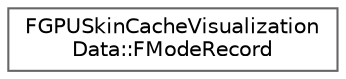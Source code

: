 digraph "Graphical Class Hierarchy"
{
 // INTERACTIVE_SVG=YES
 // LATEX_PDF_SIZE
  bgcolor="transparent";
  edge [fontname=Helvetica,fontsize=10,labelfontname=Helvetica,labelfontsize=10];
  node [fontname=Helvetica,fontsize=10,shape=box,height=0.2,width=0.4];
  rankdir="LR";
  Node0 [id="Node000000",label="FGPUSkinCacheVisualization\lData::FModeRecord",height=0.2,width=0.4,color="grey40", fillcolor="white", style="filled",URL="$d3/d12/structFGPUSkinCacheVisualizationData_1_1FModeRecord.html",tooltip="Describes a single available visualization mode."];
}
